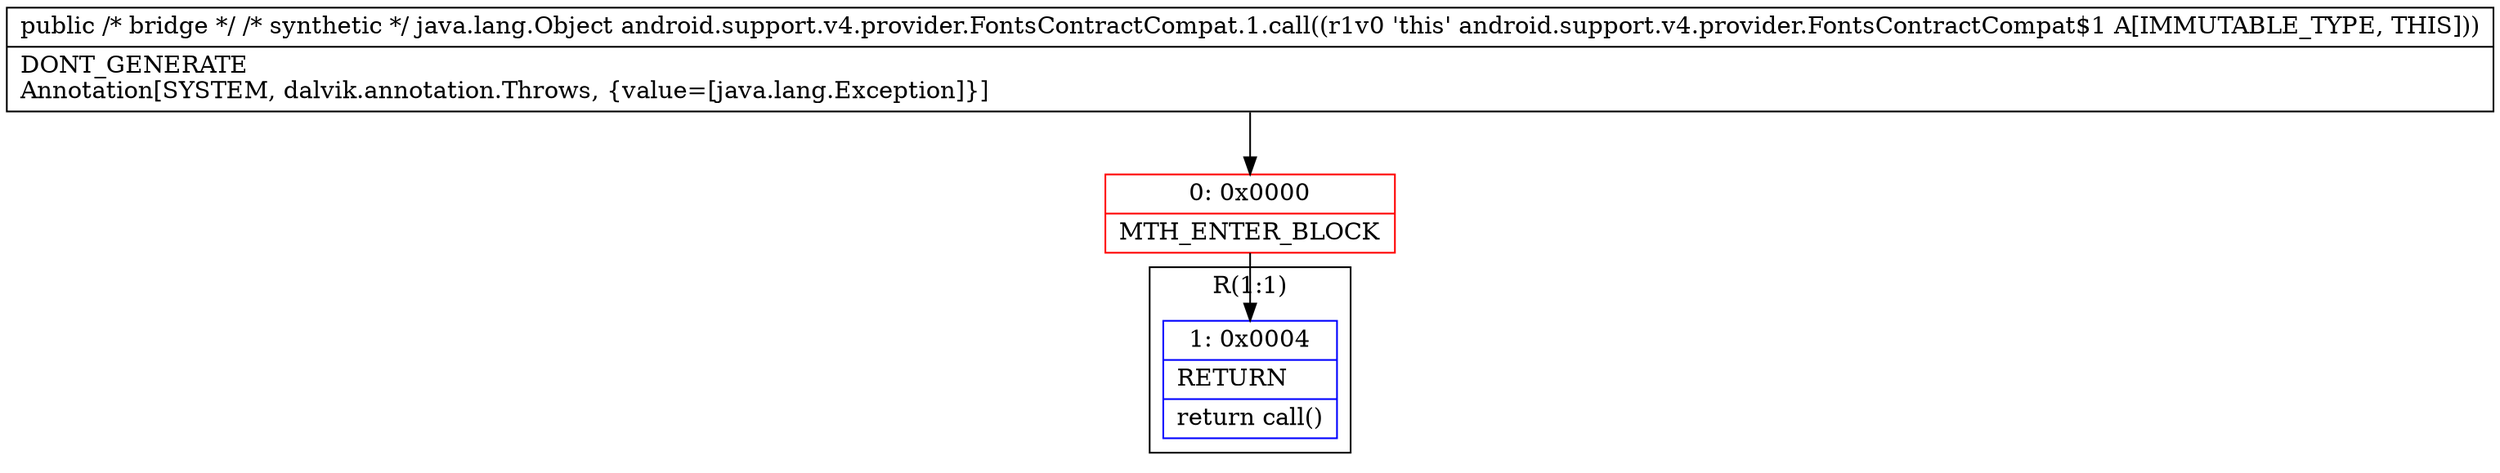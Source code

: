 digraph "CFG forandroid.support.v4.provider.FontsContractCompat.1.call()Ljava\/lang\/Object;" {
subgraph cluster_Region_1860116705 {
label = "R(1:1)";
node [shape=record,color=blue];
Node_1 [shape=record,label="{1\:\ 0x0004|RETURN\l|return call()\l}"];
}
Node_0 [shape=record,color=red,label="{0\:\ 0x0000|MTH_ENTER_BLOCK\l}"];
MethodNode[shape=record,label="{public \/* bridge *\/ \/* synthetic *\/ java.lang.Object android.support.v4.provider.FontsContractCompat.1.call((r1v0 'this' android.support.v4.provider.FontsContractCompat$1 A[IMMUTABLE_TYPE, THIS]))  | DONT_GENERATE\lAnnotation[SYSTEM, dalvik.annotation.Throws, \{value=[java.lang.Exception]\}]\l}"];
MethodNode -> Node_0;
Node_0 -> Node_1;
}

